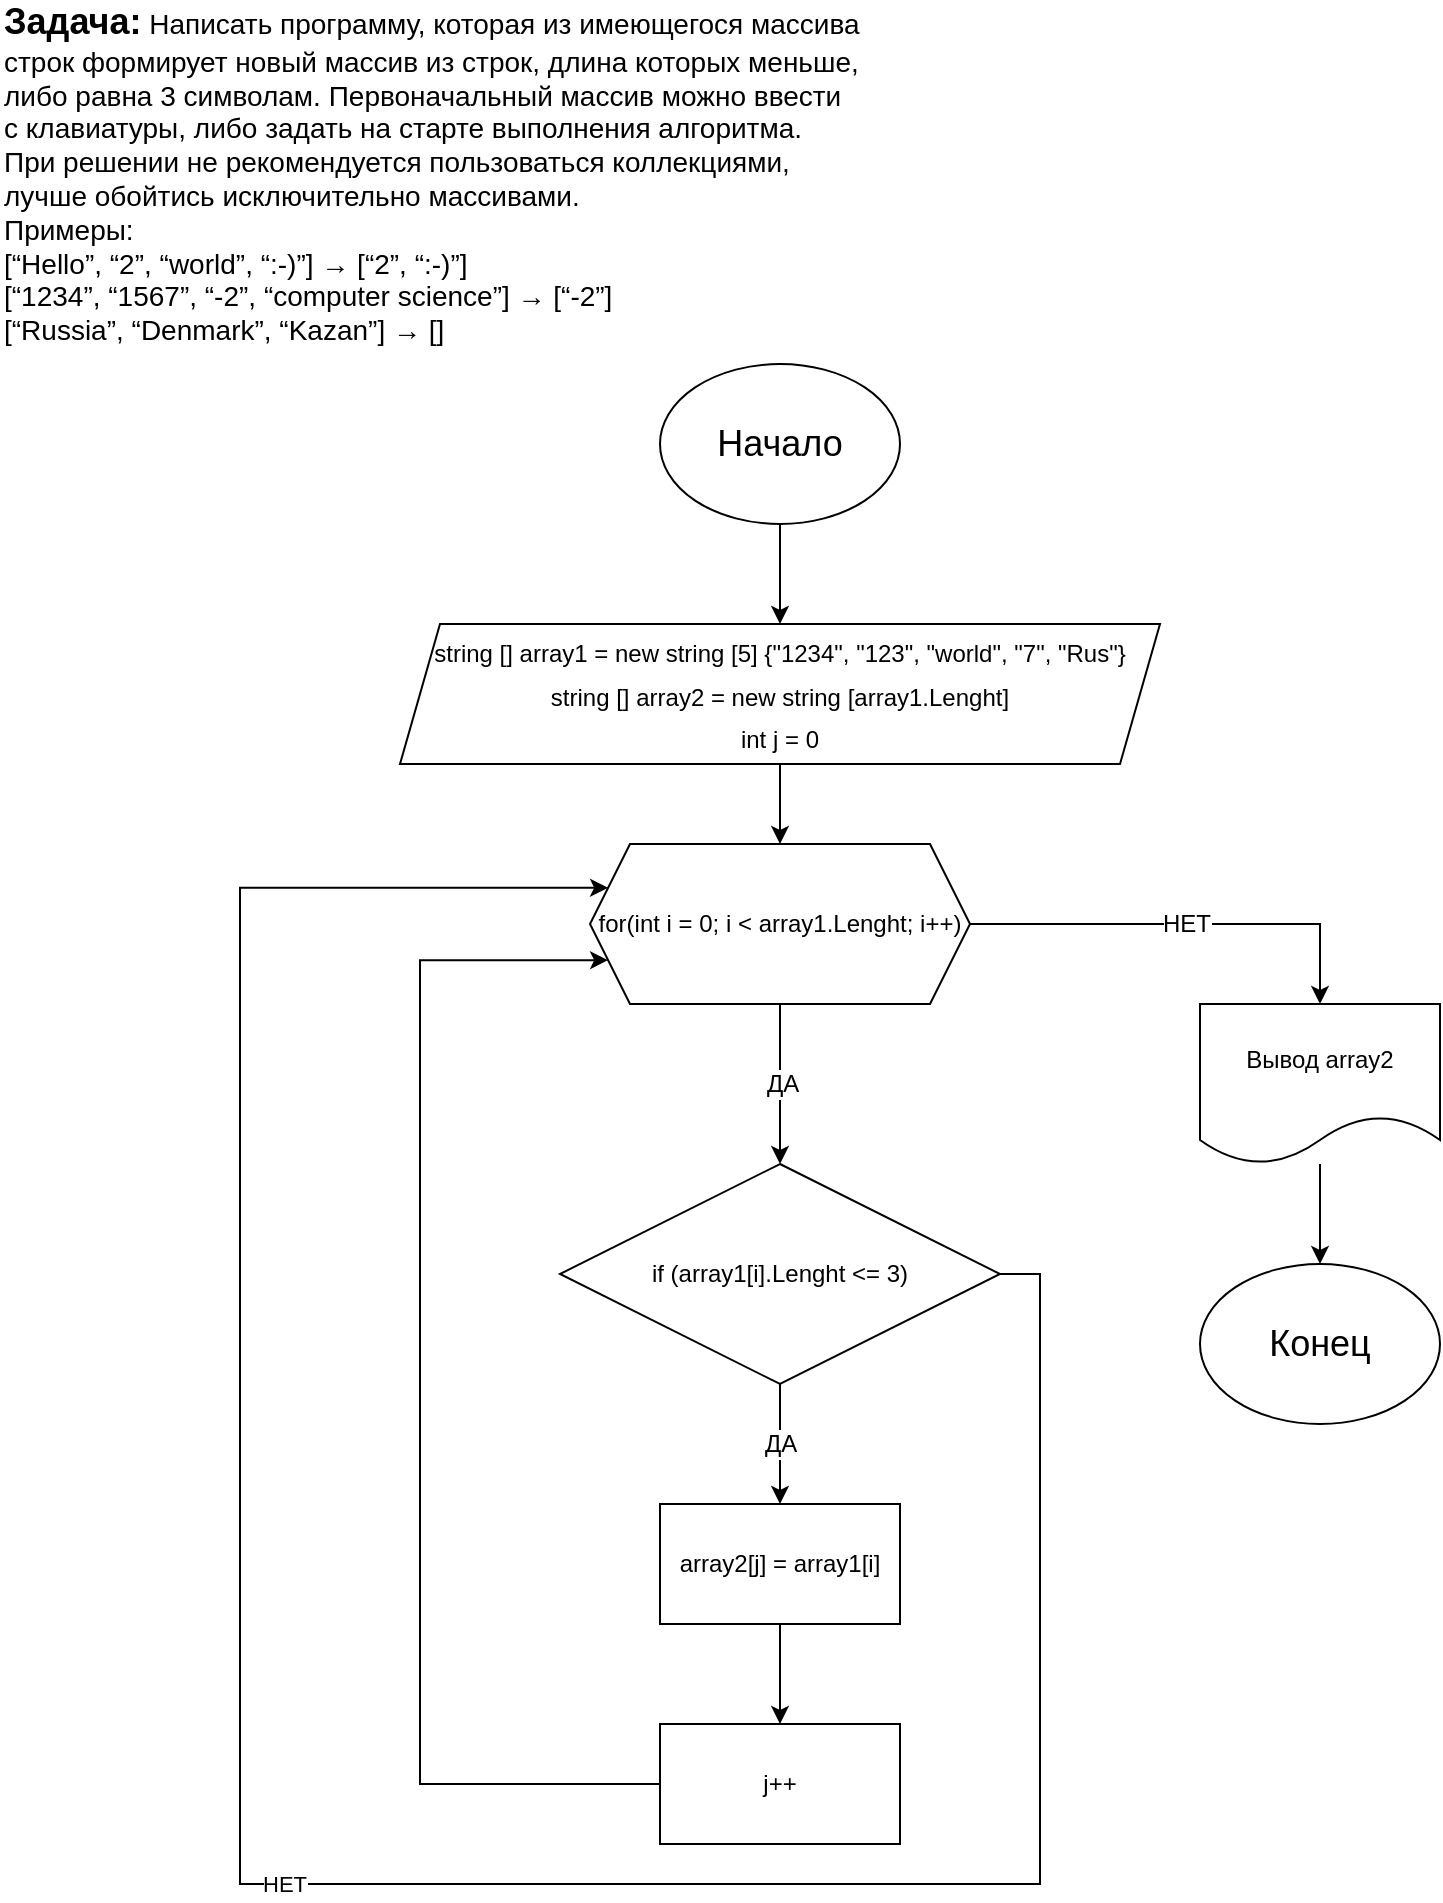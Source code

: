<mxfile version="20.3.2" type="device"><diagram id="1GpcmgZ4z-VdRJzn7B2W" name="Страница 1"><mxGraphModel dx="1038" dy="600" grid="1" gridSize="10" guides="1" tooltips="1" connect="1" arrows="1" fold="1" page="1" pageScale="1" pageWidth="827" pageHeight="1169" math="0" shadow="0"><root><mxCell id="0"/><mxCell id="1" parent="0"/><mxCell id="wfYA8YakymJBYspIFbhk-2" value="&lt;font style=&quot;font-size: 18px;&quot;&gt;&lt;b&gt;Задача:&lt;/b&gt;&lt;/font&gt;&lt;font style=&quot;&quot;&gt;&lt;span style=&quot;font-size: 14px;&quot;&gt; Написать программу, которая из имеющегося массива строк формирует новый массив из строк, длина которых меньше, либо равна 3 символам. Первоначальный массив можно ввести с клавиатуры, либо задать на старте выполнения алгоритма. При решении не рекомендуется пользоваться коллекциями, лучше обойтись исключительно массивами.&lt;/span&gt;&lt;br&gt;&lt;div style=&quot;&quot;&gt;&lt;span style=&quot;font-size: 14px;&quot;&gt;Примеры:&lt;/span&gt;&lt;/div&gt;&lt;div style=&quot;&quot;&gt;&lt;span style=&quot;font-size: 14px;&quot;&gt;[“Hello”, “2”, “world”, “:-)”] → [“2”, “:-)”]&lt;/span&gt;&lt;/div&gt;&lt;div style=&quot;&quot;&gt;&lt;span style=&quot;font-size: 14px;&quot;&gt;[“1234”, “1567”, “-2”, “computer science”] → [“-2”]&lt;/span&gt;&lt;/div&gt;&lt;div style=&quot;&quot;&gt;&lt;span style=&quot;font-size: 14px;&quot;&gt;[“Russia”, “Denmark”, “Kazan”] → []&lt;/span&gt;&lt;/div&gt;&lt;/font&gt;" style="text;html=1;strokeColor=none;fillColor=none;align=left;verticalAlign=middle;whiteSpace=wrap;rounded=0;" parent="1" vertex="1"><mxGeometry x="10" y="20" width="430" height="170" as="geometry"/></mxCell><mxCell id="wfYA8YakymJBYspIFbhk-5" style="edgeStyle=orthogonalEdgeStyle;rounded=0;orthogonalLoop=1;jettySize=auto;html=1;exitX=0.5;exitY=1;exitDx=0;exitDy=0;entryX=0.5;entryY=0;entryDx=0;entryDy=0;fontSize=12;" parent="1" source="wfYA8YakymJBYspIFbhk-3" target="wfYA8YakymJBYspIFbhk-4" edge="1"><mxGeometry relative="1" as="geometry"/></mxCell><mxCell id="wfYA8YakymJBYspIFbhk-3" value="Начало" style="ellipse;whiteSpace=wrap;html=1;fontSize=18;" parent="1" vertex="1"><mxGeometry x="340" y="200" width="120" height="80" as="geometry"/></mxCell><mxCell id="wfYA8YakymJBYspIFbhk-7" style="edgeStyle=orthogonalEdgeStyle;rounded=0;orthogonalLoop=1;jettySize=auto;html=1;exitX=0.5;exitY=1;exitDx=0;exitDy=0;fontSize=12;" parent="1" source="wfYA8YakymJBYspIFbhk-4" target="wfYA8YakymJBYspIFbhk-6" edge="1"><mxGeometry relative="1" as="geometry"/></mxCell><mxCell id="wfYA8YakymJBYspIFbhk-4" value="&lt;font style=&quot;font-size: 12px;&quot;&gt;string [] array1 = new string [5] {&quot;1234&quot;, &quot;123&quot;, &quot;world&quot;, &quot;7&quot;, &quot;Rus&quot;}&lt;br&gt;string [] array2 = new string [array1.Lenght]&lt;br&gt;int j = 0&lt;br&gt;&lt;/font&gt;" style="shape=parallelogram;perimeter=parallelogramPerimeter;whiteSpace=wrap;html=1;fixedSize=1;fontSize=18;" parent="1" vertex="1"><mxGeometry x="210" y="330" width="380" height="70" as="geometry"/></mxCell><mxCell id="wfYA8YakymJBYspIFbhk-8" value="ДА" style="edgeStyle=orthogonalEdgeStyle;rounded=0;orthogonalLoop=1;jettySize=auto;html=1;exitX=0.5;exitY=1;exitDx=0;exitDy=0;fontSize=12;" parent="1" source="wfYA8YakymJBYspIFbhk-6" edge="1"><mxGeometry relative="1" as="geometry"><mxPoint x="400" y="600" as="targetPoint"/></mxGeometry></mxCell><mxCell id="wfYA8YakymJBYspIFbhk-21" value="НЕТ" style="edgeStyle=orthogonalEdgeStyle;rounded=0;orthogonalLoop=1;jettySize=auto;html=1;exitX=1;exitY=0.5;exitDx=0;exitDy=0;entryX=0.5;entryY=0;entryDx=0;entryDy=0;fontSize=12;" parent="1" source="wfYA8YakymJBYspIFbhk-6" target="wfYA8YakymJBYspIFbhk-18" edge="1"><mxGeometry relative="1" as="geometry"/></mxCell><mxCell id="wfYA8YakymJBYspIFbhk-6" value="for(int i = 0; i &amp;lt; array1.Lenght; i++)" style="shape=hexagon;perimeter=hexagonPerimeter2;whiteSpace=wrap;html=1;fixedSize=1;fontSize=12;" parent="1" vertex="1"><mxGeometry x="305" y="440" width="190" height="80" as="geometry"/></mxCell><mxCell id="wfYA8YakymJBYspIFbhk-13" value="ДА" style="edgeStyle=orthogonalEdgeStyle;rounded=0;orthogonalLoop=1;jettySize=auto;html=1;exitX=0.5;exitY=1;exitDx=0;exitDy=0;entryX=0.5;entryY=0;entryDx=0;entryDy=0;fontSize=12;" parent="1" source="wfYA8YakymJBYspIFbhk-9" target="wfYA8YakymJBYspIFbhk-12" edge="1"><mxGeometry relative="1" as="geometry"/></mxCell><mxCell id="xOKtW1chQvP8ciNjcOVc-2" value="НЕТ" style="edgeStyle=orthogonalEdgeStyle;rounded=0;orthogonalLoop=1;jettySize=auto;html=1;exitX=1;exitY=0.5;exitDx=0;exitDy=0;entryX=0;entryY=0.25;entryDx=0;entryDy=0;" edge="1" parent="1" source="wfYA8YakymJBYspIFbhk-9" target="wfYA8YakymJBYspIFbhk-6"><mxGeometry relative="1" as="geometry"><Array as="points"><mxPoint x="530" y="655"/><mxPoint x="530" y="960"/><mxPoint x="130" y="960"/><mxPoint x="130" y="462"/></Array></mxGeometry></mxCell><mxCell id="wfYA8YakymJBYspIFbhk-9" value="if (array1[i].Lenght &amp;lt;= 3)" style="rhombus;whiteSpace=wrap;html=1;fontSize=12;" parent="1" vertex="1"><mxGeometry x="290" y="600" width="220" height="110" as="geometry"/></mxCell><mxCell id="xOKtW1chQvP8ciNjcOVc-1" style="edgeStyle=orthogonalEdgeStyle;rounded=0;orthogonalLoop=1;jettySize=auto;html=1;exitX=0;exitY=0.5;exitDx=0;exitDy=0;entryX=0;entryY=0.75;entryDx=0;entryDy=0;" edge="1" parent="1" source="wfYA8YakymJBYspIFbhk-10" target="wfYA8YakymJBYspIFbhk-6"><mxGeometry relative="1" as="geometry"><Array as="points"><mxPoint x="220" y="910"/><mxPoint x="220" y="498"/></Array></mxGeometry></mxCell><mxCell id="wfYA8YakymJBYspIFbhk-10" value="j++" style="rounded=0;whiteSpace=wrap;html=1;fontSize=12;" parent="1" vertex="1"><mxGeometry x="340" y="880" width="120" height="60" as="geometry"/></mxCell><mxCell id="wfYA8YakymJBYspIFbhk-14" style="edgeStyle=orthogonalEdgeStyle;rounded=0;orthogonalLoop=1;jettySize=auto;html=1;exitX=0.5;exitY=1;exitDx=0;exitDy=0;entryX=0.5;entryY=0;entryDx=0;entryDy=0;fontSize=12;" parent="1" source="wfYA8YakymJBYspIFbhk-12" target="wfYA8YakymJBYspIFbhk-10" edge="1"><mxGeometry relative="1" as="geometry"/></mxCell><mxCell id="wfYA8YakymJBYspIFbhk-12" value="array2[j] = array1[i]" style="rounded=0;whiteSpace=wrap;html=1;fontSize=12;" parent="1" vertex="1"><mxGeometry x="340" y="770" width="120" height="60" as="geometry"/></mxCell><mxCell id="wfYA8YakymJBYspIFbhk-20" style="edgeStyle=orthogonalEdgeStyle;rounded=0;orthogonalLoop=1;jettySize=auto;html=1;entryX=0.5;entryY=0;entryDx=0;entryDy=0;fontSize=12;" parent="1" source="wfYA8YakymJBYspIFbhk-18" target="wfYA8YakymJBYspIFbhk-19" edge="1"><mxGeometry relative="1" as="geometry"/></mxCell><mxCell id="wfYA8YakymJBYspIFbhk-18" value="Вывод array2" style="shape=document;whiteSpace=wrap;html=1;boundedLbl=1;fontSize=12;" parent="1" vertex="1"><mxGeometry x="610" y="520" width="120" height="80" as="geometry"/></mxCell><mxCell id="wfYA8YakymJBYspIFbhk-19" value="Конец" style="ellipse;whiteSpace=wrap;html=1;fontSize=18;" parent="1" vertex="1"><mxGeometry x="610" y="650" width="120" height="80" as="geometry"/></mxCell></root></mxGraphModel></diagram></mxfile>